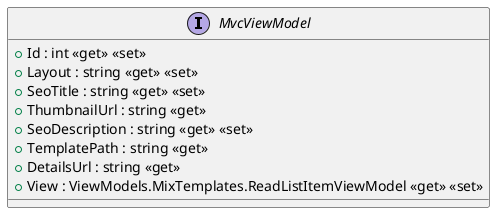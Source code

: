 @startuml
interface MvcViewModel {
    + Id : int <<get>> <<set>>
    + Layout : string <<get>> <<set>>
    + SeoTitle : string <<get>> <<set>>
    + ThumbnailUrl : string <<get>>
    + SeoDescription : string <<get>> <<set>>
    + TemplatePath : string <<get>>
    + DetailsUrl : string <<get>>
    + View : ViewModels.MixTemplates.ReadListItemViewModel <<get>> <<set>>
}
@enduml
